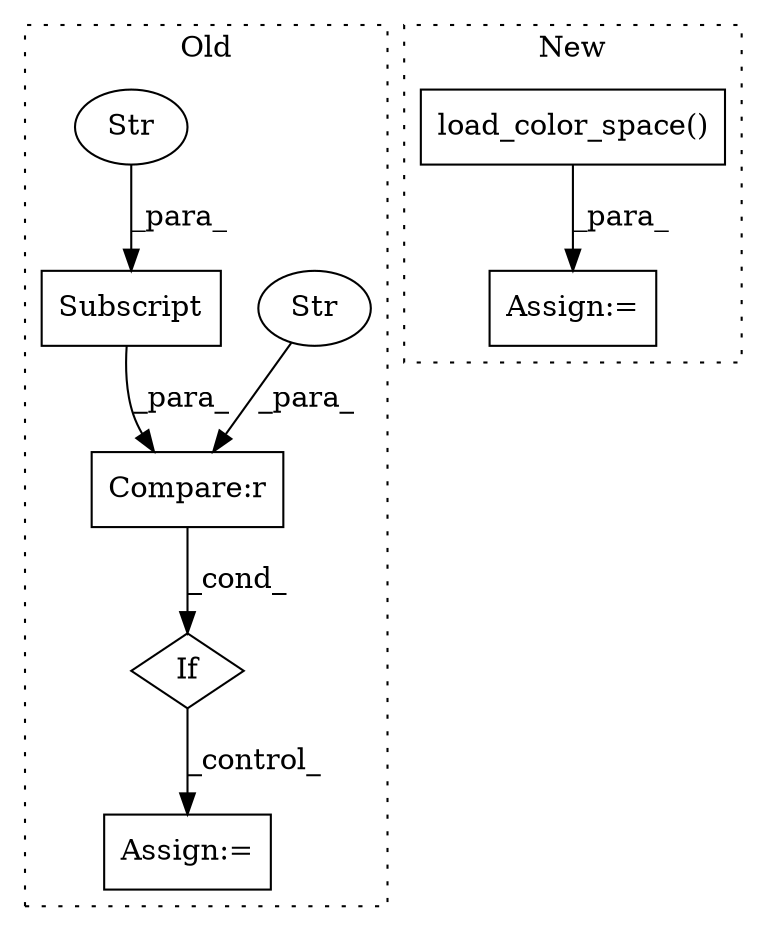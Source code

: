 digraph G {
subgraph cluster0 {
1 [label="Subscript" a="63" s="3577,0" l="27,0" shape="box"];
3 [label="Compare:r" a="40" s="3577" l="43" shape="box"];
4 [label="If" a="96" s="3577" l="0" shape="diamond"];
5 [label="Str" a="66" s="3608" l="12" shape="ellipse"];
6 [label="Str" a="66" s="3587" l="16" shape="ellipse"];
7 [label="Assign:=" a="68" s="3751" l="17" shape="box"];
label = "Old";
style="dotted";
}
subgraph cluster1 {
2 [label="load_color_space()" a="75" s="2904" l="27" shape="box"];
8 [label="Assign:=" a="68" s="2901" l="3" shape="box"];
label = "New";
style="dotted";
}
1 -> 3 [label="_para_"];
2 -> 8 [label="_para_"];
3 -> 4 [label="_cond_"];
4 -> 7 [label="_control_"];
5 -> 3 [label="_para_"];
6 -> 1 [label="_para_"];
}